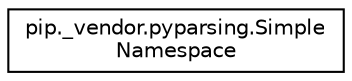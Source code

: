 digraph "Graphical Class Hierarchy"
{
 // LATEX_PDF_SIZE
  edge [fontname="Helvetica",fontsize="10",labelfontname="Helvetica",labelfontsize="10"];
  node [fontname="Helvetica",fontsize="10",shape=record];
  rankdir="LR";
  Node0 [label="pip._vendor.pyparsing.Simple\lNamespace",height=0.2,width=0.4,color="black", fillcolor="white", style="filled",URL="$d0/de4/classpip_1_1__vendor_1_1pyparsing_1_1_simple_namespace.html",tooltip=" "];
}
